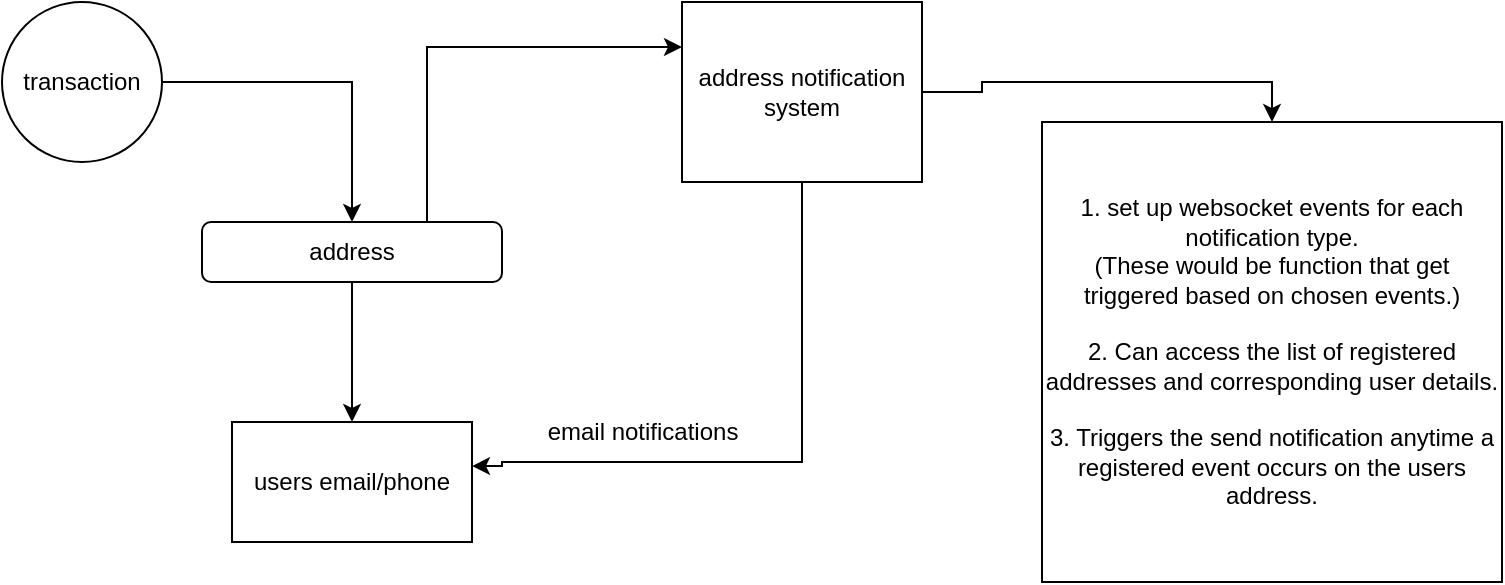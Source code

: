 <mxfile version="22.0.8" type="device">
  <diagram name="Page-1" id="w1QIRIcfQGthrRpWw769">
    <mxGraphModel dx="808" dy="501" grid="1" gridSize="10" guides="1" tooltips="1" connect="1" arrows="1" fold="1" page="1" pageScale="1" pageWidth="827" pageHeight="1169" math="0" shadow="0">
      <root>
        <mxCell id="0" />
        <mxCell id="1" parent="0" />
        <mxCell id="wr6T2VF4gnIS3RxcP0Pz-6" style="edgeStyle=orthogonalEdgeStyle;rounded=0;orthogonalLoop=1;jettySize=auto;html=1;exitX=0.75;exitY=0;exitDx=0;exitDy=0;entryX=0;entryY=0.25;entryDx=0;entryDy=0;" edge="1" parent="1" source="wr6T2VF4gnIS3RxcP0Pz-1" target="wr6T2VF4gnIS3RxcP0Pz-5">
          <mxGeometry relative="1" as="geometry" />
        </mxCell>
        <mxCell id="wr6T2VF4gnIS3RxcP0Pz-10" style="edgeStyle=orthogonalEdgeStyle;rounded=0;orthogonalLoop=1;jettySize=auto;html=1;exitX=0.5;exitY=1;exitDx=0;exitDy=0;" edge="1" parent="1" source="wr6T2VF4gnIS3RxcP0Pz-1" target="wr6T2VF4gnIS3RxcP0Pz-11">
          <mxGeometry relative="1" as="geometry">
            <mxPoint x="205" y="350" as="targetPoint" />
          </mxGeometry>
        </mxCell>
        <mxCell id="wr6T2VF4gnIS3RxcP0Pz-1" value="address" style="rounded=1;whiteSpace=wrap;html=1;" vertex="1" parent="1">
          <mxGeometry x="130" y="220" width="150" height="30" as="geometry" />
        </mxCell>
        <mxCell id="wr6T2VF4gnIS3RxcP0Pz-4" style="edgeStyle=orthogonalEdgeStyle;rounded=0;orthogonalLoop=1;jettySize=auto;html=1;exitX=1;exitY=0.5;exitDx=0;exitDy=0;" edge="1" parent="1" source="wr6T2VF4gnIS3RxcP0Pz-3" target="wr6T2VF4gnIS3RxcP0Pz-1">
          <mxGeometry relative="1" as="geometry" />
        </mxCell>
        <mxCell id="wr6T2VF4gnIS3RxcP0Pz-3" value="transaction" style="ellipse;whiteSpace=wrap;html=1;aspect=fixed;" vertex="1" parent="1">
          <mxGeometry x="30" y="110" width="80" height="80" as="geometry" />
        </mxCell>
        <mxCell id="wr6T2VF4gnIS3RxcP0Pz-7" style="edgeStyle=orthogonalEdgeStyle;rounded=0;orthogonalLoop=1;jettySize=auto;html=1;exitX=0.5;exitY=1;exitDx=0;exitDy=0;entryX=1;entryY=0.367;entryDx=0;entryDy=0;entryPerimeter=0;" edge="1" parent="1" source="wr6T2VF4gnIS3RxcP0Pz-5" target="wr6T2VF4gnIS3RxcP0Pz-11">
          <mxGeometry relative="1" as="geometry">
            <Array as="points">
              <mxPoint x="430" y="340" />
              <mxPoint x="280" y="340" />
              <mxPoint x="280" y="342" />
            </Array>
          </mxGeometry>
        </mxCell>
        <mxCell id="wr6T2VF4gnIS3RxcP0Pz-13" style="edgeStyle=orthogonalEdgeStyle;rounded=0;orthogonalLoop=1;jettySize=auto;html=1;exitX=1;exitY=0.5;exitDx=0;exitDy=0;entryX=0.5;entryY=0;entryDx=0;entryDy=0;" edge="1" parent="1" source="wr6T2VF4gnIS3RxcP0Pz-5" target="wr6T2VF4gnIS3RxcP0Pz-12">
          <mxGeometry relative="1" as="geometry" />
        </mxCell>
        <mxCell id="wr6T2VF4gnIS3RxcP0Pz-5" value="address notification system" style="rounded=0;whiteSpace=wrap;html=1;" vertex="1" parent="1">
          <mxGeometry x="370" y="110" width="120" height="90" as="geometry" />
        </mxCell>
        <mxCell id="wr6T2VF4gnIS3RxcP0Pz-9" value="email notifications" style="text;html=1;align=center;verticalAlign=middle;resizable=0;points=[];autosize=1;strokeColor=none;fillColor=none;" vertex="1" parent="1">
          <mxGeometry x="290" y="310" width="120" height="30" as="geometry" />
        </mxCell>
        <mxCell id="wr6T2VF4gnIS3RxcP0Pz-11" value="users email/phone" style="rounded=0;whiteSpace=wrap;html=1;" vertex="1" parent="1">
          <mxGeometry x="145" y="320" width="120" height="60" as="geometry" />
        </mxCell>
        <mxCell id="wr6T2VF4gnIS3RxcP0Pz-12" value="1. set up websocket events for each notification type.&lt;br&gt;(These would be function that get triggered based on chosen events.)&lt;br&gt;&lt;br&gt;2. Can access the list of registered addresses and corresponding user details.&lt;br&gt;&lt;br&gt;3. Triggers the send notification anytime a registered event occurs on the users address." style="whiteSpace=wrap;html=1;aspect=fixed;" vertex="1" parent="1">
          <mxGeometry x="550" y="170" width="230" height="230" as="geometry" />
        </mxCell>
      </root>
    </mxGraphModel>
  </diagram>
</mxfile>

